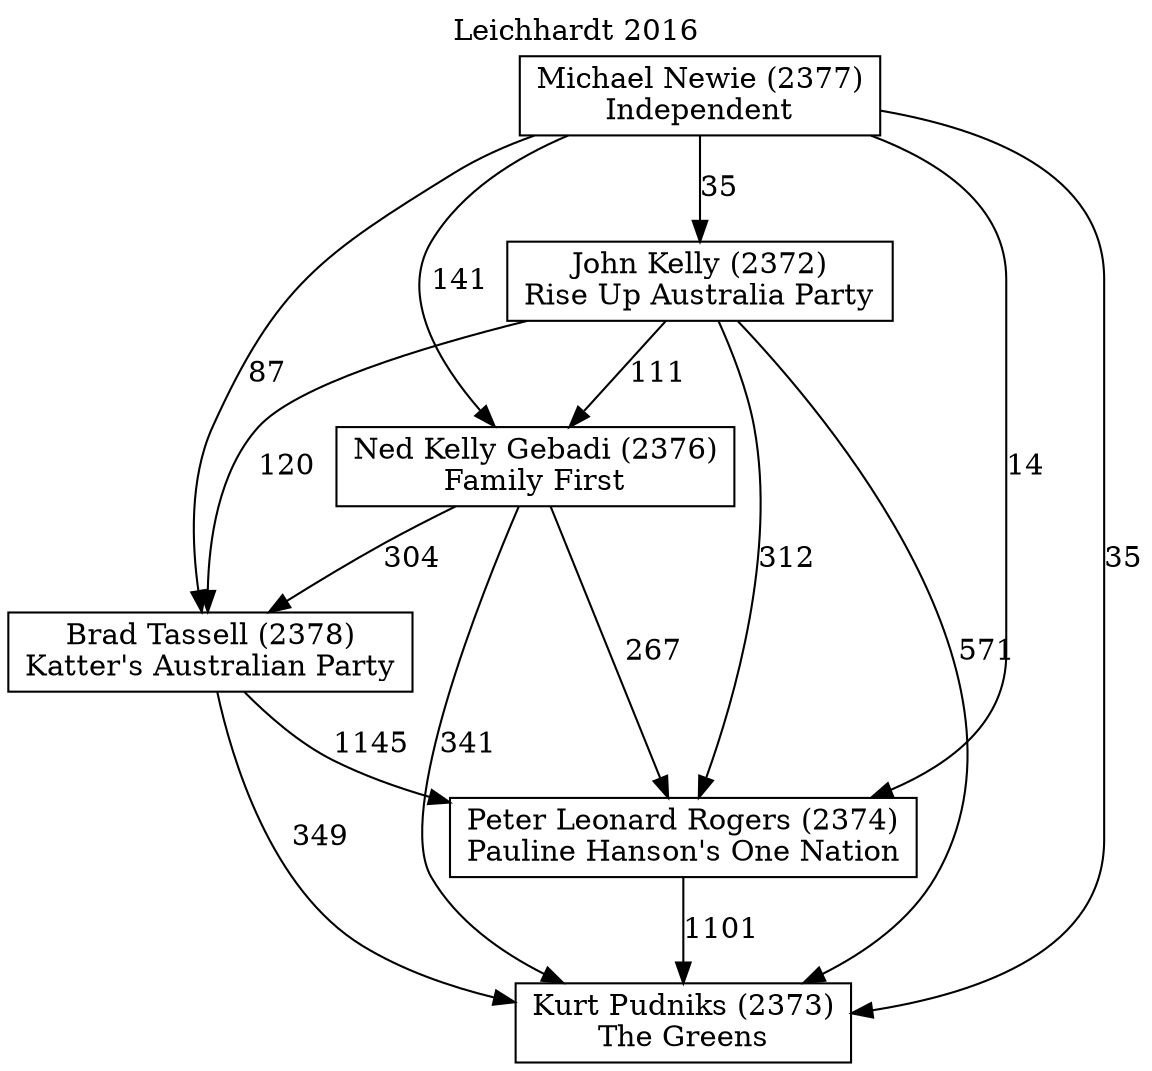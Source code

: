 // House preference flow
digraph "Kurt Pudniks (2373)_Leichhardt_2016" {
	graph [label="Leichhardt 2016" labelloc=t mclimit=10]
	node [shape=box]
	"Brad Tassell (2378)" [label="Brad Tassell (2378)
Katter's Australian Party"]
	"Kurt Pudniks (2373)" [label="Kurt Pudniks (2373)
The Greens"]
	"Michael Newie (2377)" [label="Michael Newie (2377)
Independent"]
	"Peter Leonard Rogers (2374)" [label="Peter Leonard Rogers (2374)
Pauline Hanson's One Nation"]
	"John Kelly (2372)" [label="John Kelly (2372)
Rise Up Australia Party"]
	"Ned Kelly Gebadi (2376)" [label="Ned Kelly Gebadi (2376)
Family First"]
	"Peter Leonard Rogers (2374)" -> "Kurt Pudniks (2373)" [label=1101]
	"Ned Kelly Gebadi (2376)" -> "Brad Tassell (2378)" [label=304]
	"Ned Kelly Gebadi (2376)" -> "Kurt Pudniks (2373)" [label=341]
	"John Kelly (2372)" -> "Kurt Pudniks (2373)" [label=571]
	"Michael Newie (2377)" -> "Brad Tassell (2378)" [label=87]
	"Michael Newie (2377)" -> "Peter Leonard Rogers (2374)" [label=14]
	"John Kelly (2372)" -> "Brad Tassell (2378)" [label=120]
	"Ned Kelly Gebadi (2376)" -> "Peter Leonard Rogers (2374)" [label=267]
	"Michael Newie (2377)" -> "Kurt Pudniks (2373)" [label=35]
	"Brad Tassell (2378)" -> "Kurt Pudniks (2373)" [label=349]
	"Michael Newie (2377)" -> "John Kelly (2372)" [label=35]
	"Michael Newie (2377)" -> "Ned Kelly Gebadi (2376)" [label=141]
	"Brad Tassell (2378)" -> "Peter Leonard Rogers (2374)" [label=1145]
	"John Kelly (2372)" -> "Ned Kelly Gebadi (2376)" [label=111]
	"John Kelly (2372)" -> "Peter Leonard Rogers (2374)" [label=312]
}
